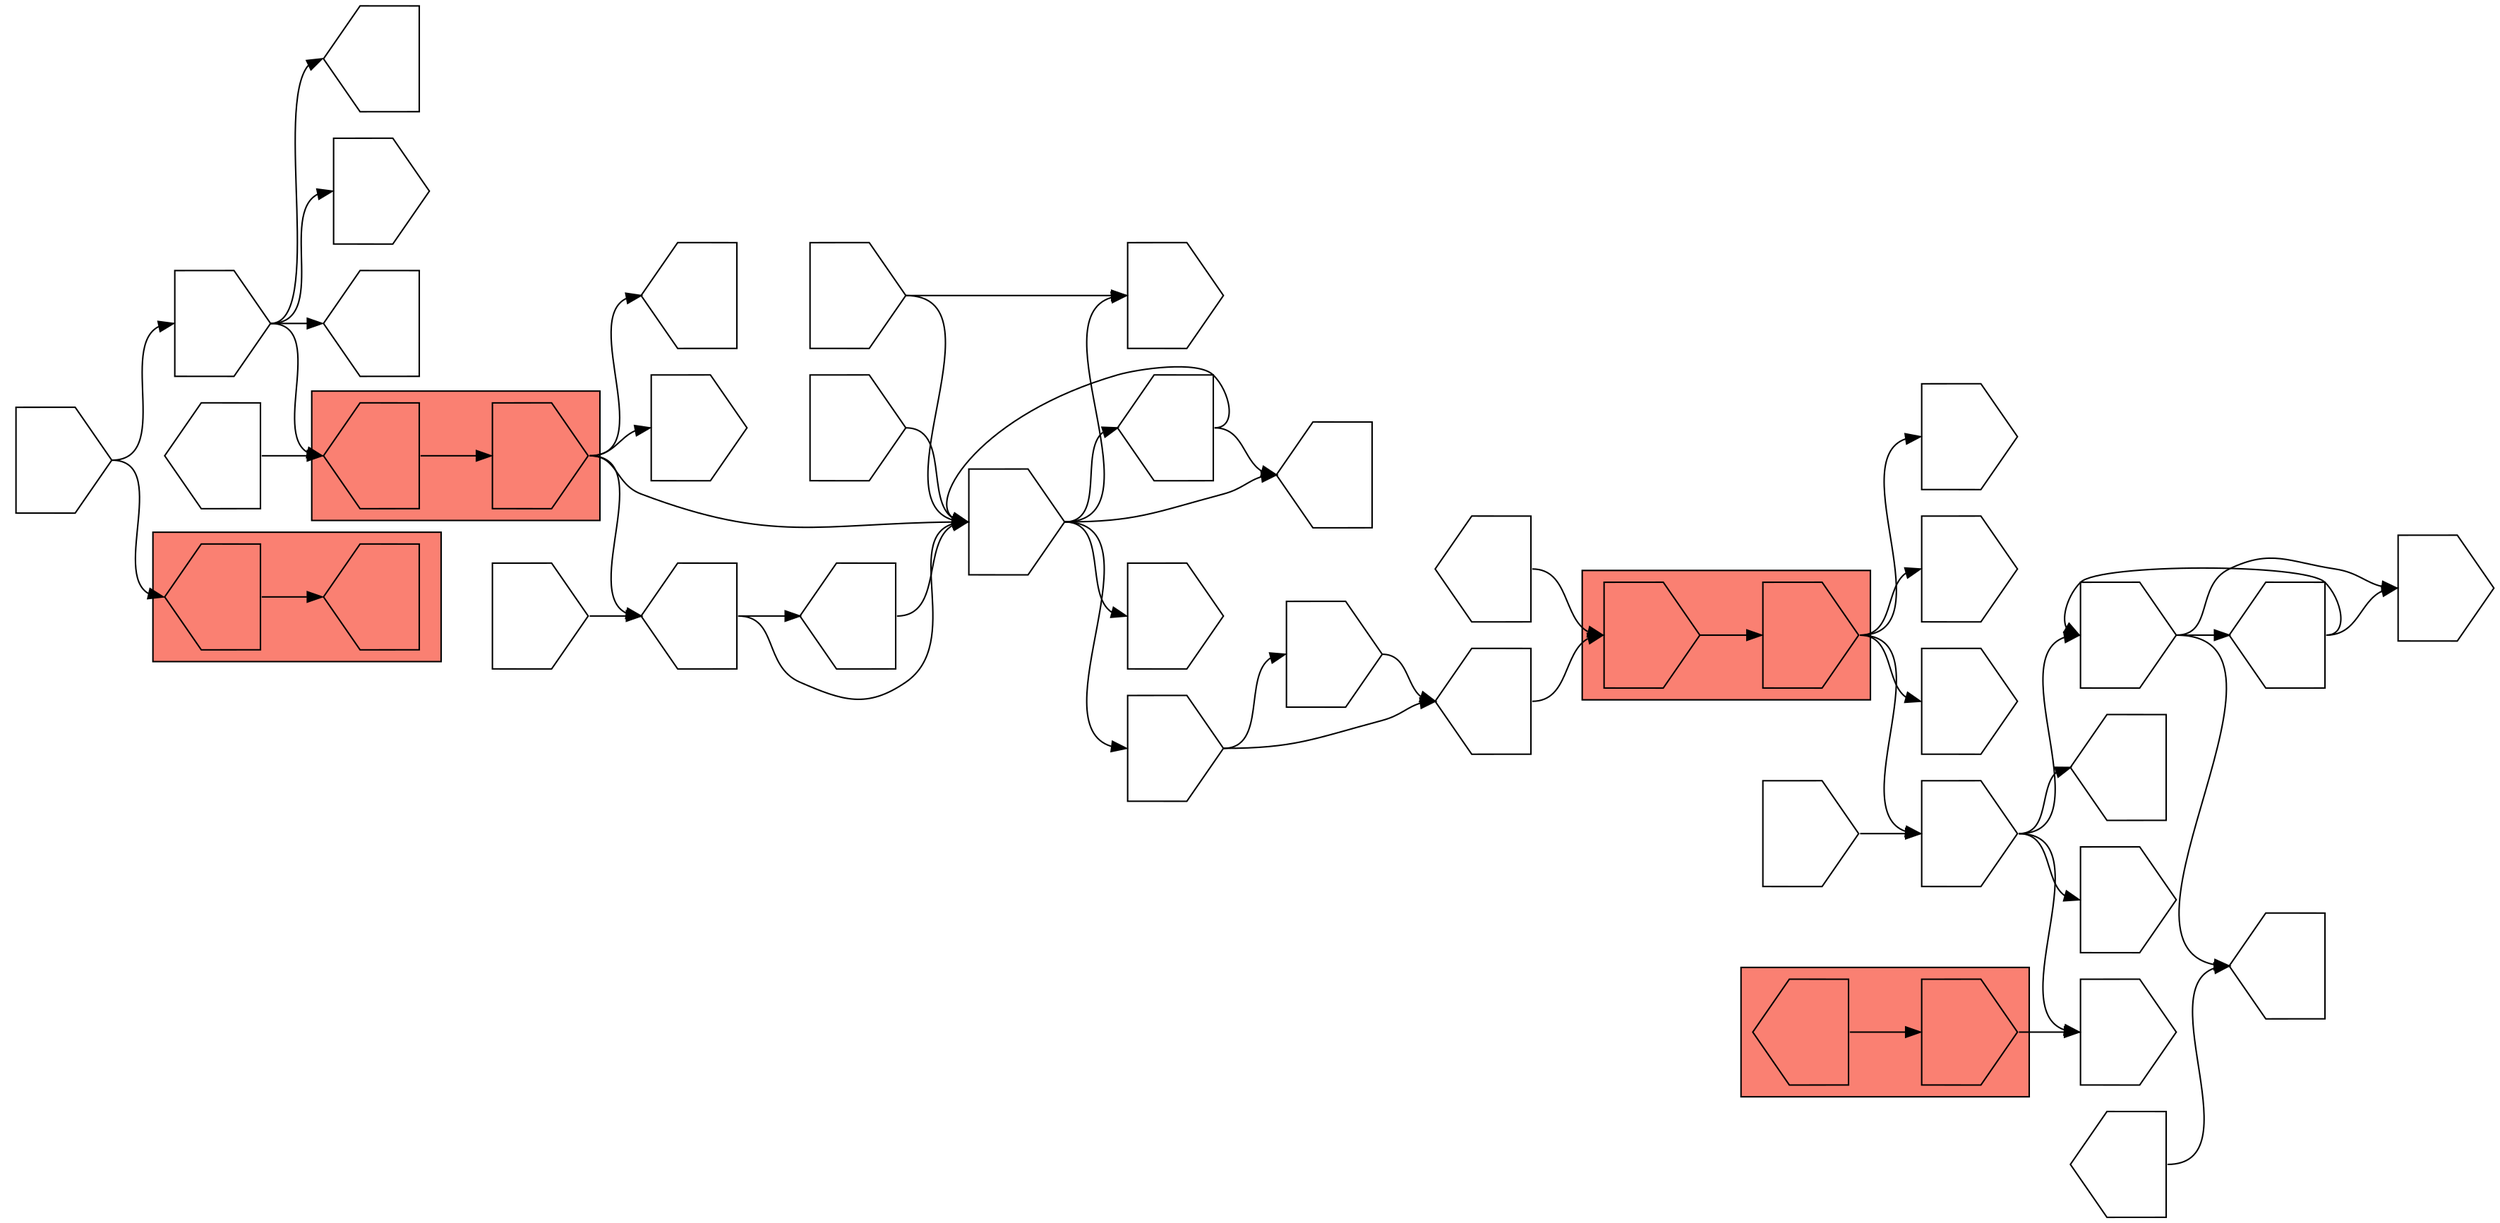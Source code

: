 digraph asm {
	rotate=90;
	edge [headport=n,tailport=s];
subgraph cluster_C5693_2657 {
	5693 [label="",height=1,width=1,shape=invhouse];
	2657 [label="",height=1,width=1,shape=invhouse];
	style=filled;
	fillcolor=salmon;
}
subgraph cluster_C6801_1101 {
	6801 [label="",height=1,width=1,shape=house];
	1101 [label="",height=1,width=1,shape=invhouse];
	style=filled;
	fillcolor=salmon;
}
subgraph cluster_C20119_8834 {
	20119 [label="",height=1,width=1,shape=house];
	8834 [label="",height=1,width=1,shape=invhouse];
	style=filled;
	fillcolor=salmon;
}
subgraph cluster_C2152_9692 {
	2152 [label="",height=1,width=1,shape=house];
	9692 [label="",height=1,width=1,shape=house];
	style=filled;
	fillcolor=salmon;
}
	1110 [label="",height=1,width=1,shape=invhouse];
	16956 [label="",height=1,width=1,shape=invhouse];
	20041 [label="",height=1,width=1,shape=invhouse];
	876 [label="",height=1,width=1,shape=invhouse];
	6134 [label="",height=1,width=1,shape=house];
	6749 [label="",height=1,width=1,shape=invhouse];
	1374 [label="",height=1,width=1,shape=house];
	2080 [label="",height=1,width=1,shape=invhouse];
	20084 [label="",height=1,width=1,shape=house];
	386 [label="",height=1,width=1,shape=house];
	16201 [label="",height=1,width=1,shape=invhouse];
	11206 [label="",height=1,width=1,shape=invhouse];
	21013 [label="",height=1,width=1,shape=invhouse];
	6349 [label="",height=1,width=1,shape=house];
	9093 [label="",height=1,width=1,shape=invhouse];
	15964 [label="",height=1,width=1,shape=invhouse];
	20008 [label="",height=1,width=1,shape=invhouse];
	791 [label="",height=1,width=1,shape=invhouse];
	11379 [label="",height=1,width=1,shape=invhouse];
	1463 [label="",height=1,width=1,shape=invhouse];
	6408 [label="",height=1,width=1,shape=house];
	19748 [label="",height=1,width=1,shape=house];
	6414 [label="",height=1,width=1,shape=house];
	20567 [label="",height=1,width=1,shape=house];
	874 [label="",height=1,width=1,shape=invhouse];
	1688 [label="",height=1,width=1,shape=invhouse];
	13922 [label="",height=1,width=1,shape=house];
	582 [label="",height=1,width=1,shape=invhouse];
	597 [label="",height=1,width=1,shape=house];
	1639 [label="",height=1,width=1,shape=invhouse];
	20975 [label="",height=1,width=1,shape=house];
	765 [label="",height=1,width=1,shape=invhouse];
	1974 [label="",height=1,width=1,shape=house];
	8599 [label="",height=1,width=1,shape=invhouse];
	13252 [label="",height=1,width=1,shape=house];
	5693 -> 2657
	2657 -> 1110
	2657 -> 16956
	2657 -> 20041
	2657 -> 21013
	20041 -> 876
	20041 -> 6134
	20041 -> 6749
	20041 -> 16201
	6749 -> 1374
	6749 -> 2080
	6749 -> 20084
	1374 -> 2080
	1374 -> 6749
	386 -> 20084
	1101 -> 16201
	6801 -> 1101
	11206 -> 20041
	6349 -> 5693
	9093 -> 6349
	9093 -> 15964
	15964 -> 6349
	20008 -> 791
	20008 -> 1463
	20008 -> 6408
	20008 -> 9093
	20008 -> 19748
	11379 -> 791
	11379 -> 20008
	19748 -> 6408
	19748 -> 20008
	6414 -> 20008
	20567 -> 6414
	20567 -> 20008
	874 -> 20567
	8834 -> 1688
	8834 -> 13922
	8834 -> 20008
	8834 -> 20567
	20119 -> 8834
	582 -> 597
	582 -> 1639
	582 -> 20119
	582 -> 20975
	765 -> 582
	765 -> 2152
	2152 -> 9692
	1974 -> 20119
	8599 -> 20008
	13252 -> 5693
}